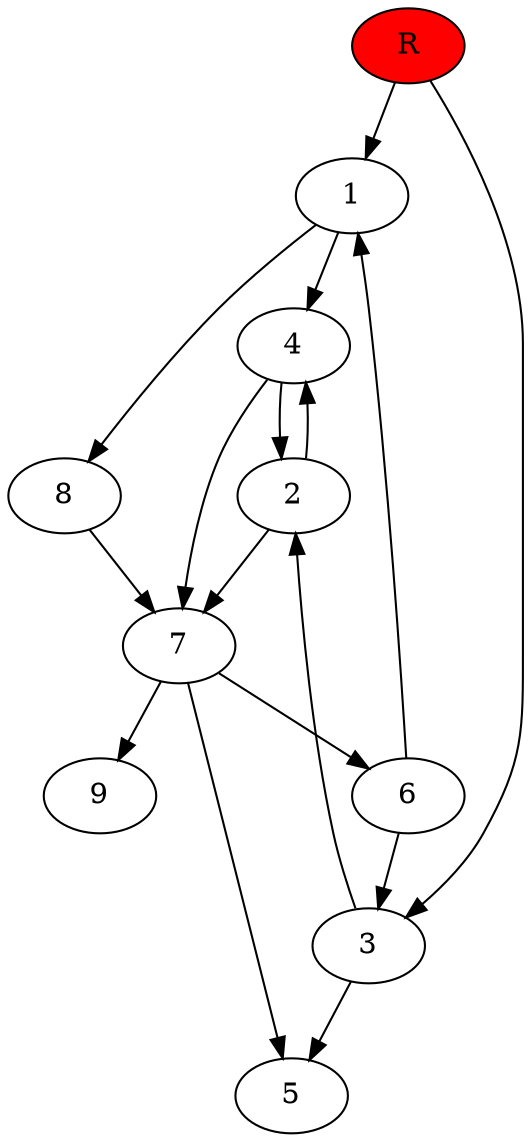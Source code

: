 digraph prb15595 {
	1
	2
	3
	4
	5
	6
	7
	8
	R [fillcolor="#ff0000" style=filled]
	1 -> 4
	1 -> 8
	2 -> 4
	2 -> 7
	3 -> 2
	3 -> 5
	4 -> 2
	4 -> 7
	6 -> 1
	6 -> 3
	7 -> 5
	7 -> 6
	7 -> 9
	8 -> 7
	R -> 1
	R -> 3
}

